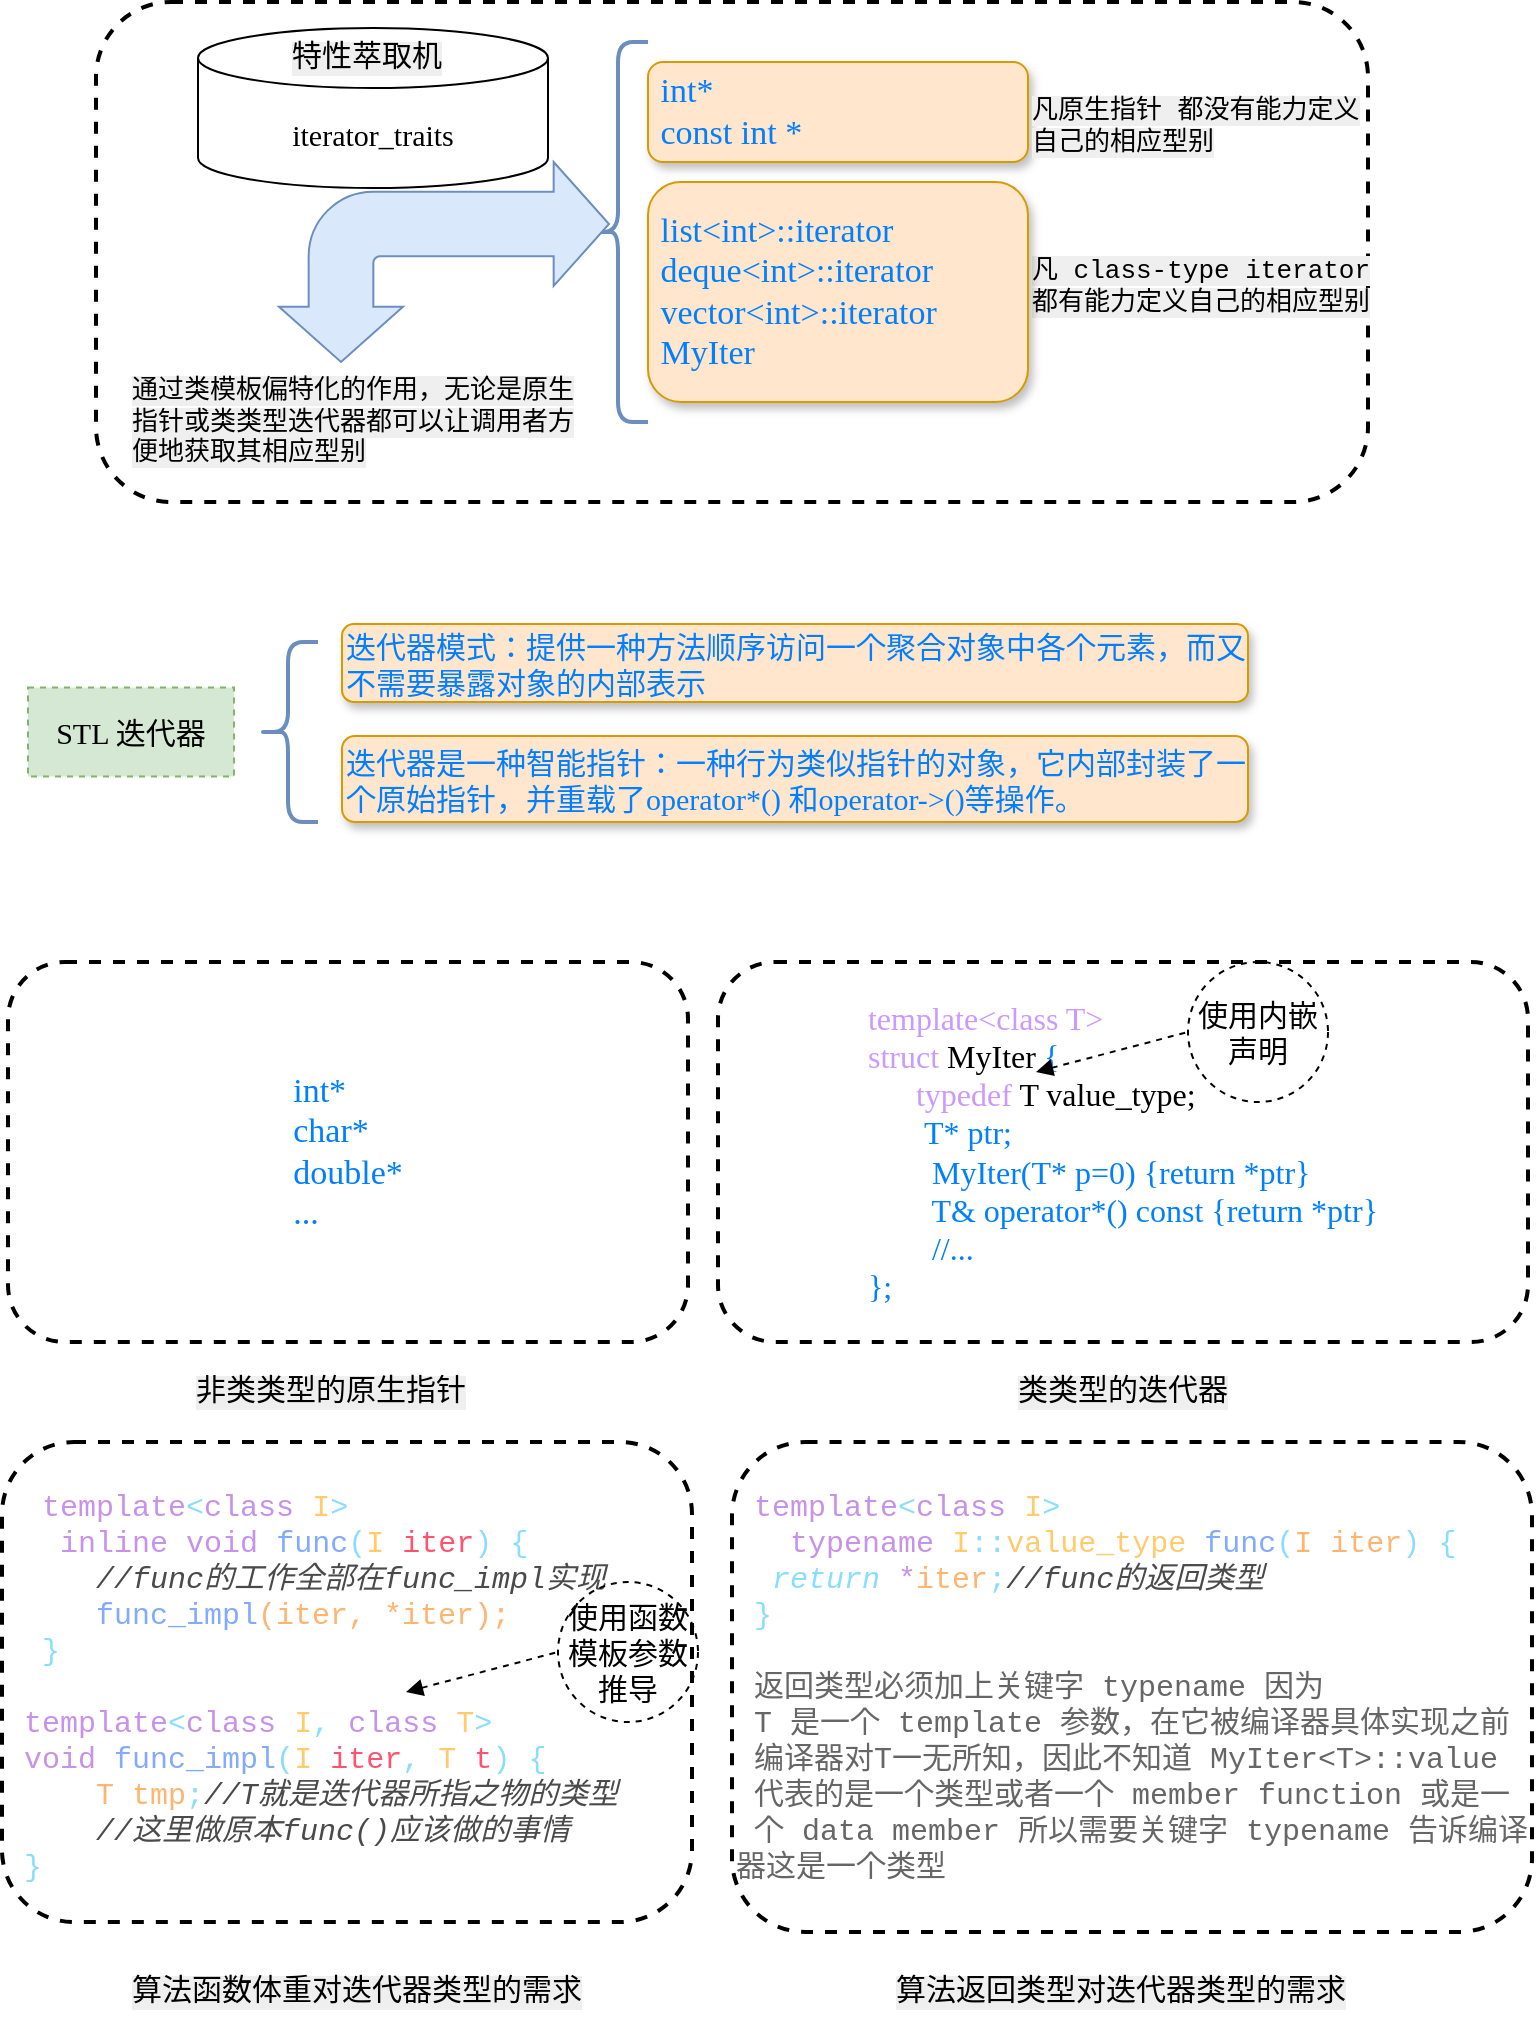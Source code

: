<mxfile version="14.1.1" type="github">
  <diagram id="Ph6nvh0KX0OQH2NLPqCL" name="Page-1">
    <mxGraphModel dx="1188" dy="641" grid="1" gridSize="10" guides="1" tooltips="1" connect="1" arrows="1" fold="1" page="1" pageScale="1" pageWidth="827" pageHeight="1169" math="0" shadow="0">
      <root>
        <mxCell id="0" />
        <mxCell id="1" parent="0" />
        <mxCell id="s04vDubmSI25b-BMHzst-8" value="&lt;font color=&quot;#007fff&quot; face=&quot;Comic Sans MS&quot;&gt;迭代器模式：提供一种方法顺序访问一个聚合对象中各个元素，而又不需要暴露对象的内部表示&lt;br&gt;&lt;/font&gt;" style="rounded=1;whiteSpace=wrap;html=1;labelBackgroundColor=none;fontSize=15;fillColor=#ffe6cc;strokeColor=#d79b00;align=left;shadow=1;sketch=0;glass=0;" parent="1" vertex="1">
          <mxGeometry x="197" y="351" width="453" height="39" as="geometry" />
        </mxCell>
        <mxCell id="s04vDubmSI25b-BMHzst-12" value="&lt;font color=&quot;#007fff&quot; face=&quot;Comic Sans MS&quot;&gt;迭代器是一种智能指针：一种行为类似指针的对象，它内部封装了一个原始指针，并重载了operator*() 和operator-&amp;gt;()等操作。&lt;br&gt;&lt;/font&gt;" style="rounded=1;whiteSpace=wrap;html=1;labelBackgroundColor=none;fontSize=15;fillColor=#ffe6cc;strokeColor=#d79b00;align=left;shadow=1;sketch=0;glass=0;" parent="1" vertex="1">
          <mxGeometry x="197" y="407" width="453" height="43" as="geometry" />
        </mxCell>
        <mxCell id="s04vDubmSI25b-BMHzst-14" value="&lt;span style=&quot;font-family: &amp;#34;courier new&amp;#34; ; font-size: 15px ; background-color: rgb(239 , 239 , 239)&quot;&gt;非类类型的原生指针&lt;/span&gt;" style="text;whiteSpace=wrap;html=1;" parent="1" vertex="1">
          <mxGeometry x="122" y="720" width="142" height="30" as="geometry" />
        </mxCell>
        <mxCell id="s04vDubmSI25b-BMHzst-16" value="&lt;div style=&quot;text-align: left ; font-size: 17px&quot;&gt;&lt;font color=&quot;#007fff&quot; face=&quot;comic sans ms&quot; style=&quot;font-size: 17px&quot;&gt;int*&lt;/font&gt;&lt;/div&gt;&lt;div style=&quot;text-align: left ; font-size: 17px&quot;&gt;&lt;font color=&quot;#007fff&quot; face=&quot;comic sans ms&quot; style=&quot;font-size: 17px&quot;&gt;char*&lt;/font&gt;&lt;/div&gt;&lt;div style=&quot;text-align: left ; font-size: 17px&quot;&gt;&lt;font color=&quot;#007fff&quot; face=&quot;comic sans ms&quot; style=&quot;font-size: 17px&quot;&gt;double*&lt;/font&gt;&lt;/div&gt;&lt;div style=&quot;text-align: left ; font-size: 17px&quot;&gt;&lt;font color=&quot;#007fff&quot; face=&quot;comic sans ms&quot; style=&quot;font-size: 17px&quot;&gt;...&lt;/font&gt;&lt;/div&gt;" style="rounded=1;whiteSpace=wrap;html=1;dashed=1;labelBackgroundColor=none;fontSize=15;fillColor=none;strokeWidth=2;" parent="1" vertex="1">
          <mxGeometry x="30" y="520" width="340" height="190" as="geometry" />
        </mxCell>
        <mxCell id="s04vDubmSI25b-BMHzst-107" value="" style="shape=curlyBracket;whiteSpace=wrap;html=1;rounded=1;fillColor=#dae8fc;strokeColor=#6c8ebf;strokeWidth=2;" parent="1" vertex="1">
          <mxGeometry x="155" y="360" width="30" height="90" as="geometry" />
        </mxCell>
        <mxCell id="s04vDubmSI25b-BMHzst-109" value="&lt;font face=&quot;Comic Sans MS&quot; style=&quot;font-size: 15px;&quot;&gt;STL 迭代器&lt;/font&gt;" style="rounded=0;whiteSpace=wrap;html=1;fillColor=#d5e8d4;strokeColor=#82b366;dashed=1;fontSize=15;" parent="1" vertex="1">
          <mxGeometry x="40" y="382.75" width="103" height="44.5" as="geometry" />
        </mxCell>
        <mxCell id="s04vDubmSI25b-BMHzst-111" value="&lt;div style=&quot;text-align: left ; font-size: 16px&quot;&gt;&lt;font color=&quot;#cc99ff&quot; face=&quot;Verdana&quot; style=&quot;font-size: 16px&quot;&gt;template&amp;lt;class T&amp;gt;&lt;/font&gt;&lt;/div&gt;&lt;div style=&quot;text-align: left ; font-size: 16px&quot;&gt;&lt;font face=&quot;Verdana&quot; style=&quot;font-size: 16px&quot;&gt;&lt;font color=&quot;#cc99ff&quot; style=&quot;font-size: 16px&quot;&gt;struct&lt;/font&gt;&lt;font color=&quot;#007fff&quot; style=&quot;font-size: 16px&quot;&gt; &lt;/font&gt;MyIter&lt;font color=&quot;#007fff&quot; style=&quot;font-size: 16px&quot;&gt; {&lt;/font&gt;&lt;/font&gt;&lt;/div&gt;&lt;div style=&quot;text-align: left ; font-size: 16px&quot;&gt;&lt;font face=&quot;Verdana&quot; style=&quot;font-size: 16px&quot;&gt;&lt;font color=&quot;#007fff&quot; style=&quot;font-size: 16px&quot;&gt;&amp;nbsp; &amp;nbsp; &amp;nbsp; &lt;/font&gt;&lt;font color=&quot;#cc99ff&quot; style=&quot;font-size: 16px&quot;&gt;typedef&lt;/font&gt;&lt;font color=&quot;#007fff&quot; style=&quot;font-size: 16px&quot;&gt; &lt;/font&gt;T value_type;&lt;/font&gt;&lt;/div&gt;&lt;div style=&quot;text-align: left ; font-size: 16px&quot;&gt;&lt;font color=&quot;#007fff&quot; face=&quot;Verdana&quot; style=&quot;font-size: 16px&quot;&gt;&amp;nbsp; &amp;nbsp; &amp;nbsp; &amp;nbsp;T* ptr;&lt;/font&gt;&lt;/div&gt;&lt;div style=&quot;text-align: left ; font-size: 16px&quot;&gt;&lt;font color=&quot;#007fff&quot; face=&quot;Verdana&quot; style=&quot;font-size: 16px&quot;&gt;&amp;nbsp; &amp;nbsp; &amp;nbsp; &amp;nbsp; MyIter(T* p=0) {return *ptr}&lt;/font&gt;&lt;/div&gt;&lt;div style=&quot;text-align: left ; font-size: 16px&quot;&gt;&lt;font face=&quot;Verdana&quot; style=&quot;font-size: 16px&quot;&gt;&lt;font color=&quot;#007fff&quot; style=&quot;font-size: 16px&quot;&gt;&amp;nbsp; &amp;nbsp; &amp;nbsp; &amp;nbsp; T&amp;amp; operator*() const {return *ptr&lt;/font&gt;&lt;span style=&quot;color: rgb(0 , 127 , 255)&quot;&gt;}&lt;/span&gt;&lt;/font&gt;&lt;/div&gt;&lt;div style=&quot;text-align: left ; font-size: 16px&quot;&gt;&lt;span style=&quot;color: rgb(0 , 127 , 255)&quot;&gt;&lt;font face=&quot;Verdana&quot; style=&quot;font-size: 16px&quot;&gt;&amp;nbsp; &amp;nbsp; &amp;nbsp; &amp;nbsp; //...&lt;/font&gt;&lt;/span&gt;&lt;/div&gt;&lt;div style=&quot;text-align: left ; font-size: 16px&quot;&gt;&lt;font color=&quot;#007fff&quot; face=&quot;Verdana&quot; style=&quot;font-size: 16px&quot;&gt;};&lt;/font&gt;&lt;/div&gt;" style="rounded=1;whiteSpace=wrap;html=1;dashed=1;labelBackgroundColor=none;fontSize=15;fillColor=none;strokeWidth=2;" parent="1" vertex="1">
          <mxGeometry x="385" y="520" width="405" height="190" as="geometry" />
        </mxCell>
        <mxCell id="s04vDubmSI25b-BMHzst-112" value="使用内嵌声明" style="ellipse;whiteSpace=wrap;html=1;dashed=1;strokeColor=#000000;fillColor=none;gradientColor=none;fontSize=15;" parent="1" vertex="1">
          <mxGeometry x="620" y="520" width="70" height="70" as="geometry" />
        </mxCell>
        <mxCell id="s04vDubmSI25b-BMHzst-116" value="" style="endArrow=none;dashed=1;html=1;fontSize=15;startArrow=block;startFill=1;entryX=0;entryY=0.5;entryDx=0;entryDy=0;" parent="1" target="s04vDubmSI25b-BMHzst-112" edge="1">
          <mxGeometry width="50" height="50" relative="1" as="geometry">
            <mxPoint x="544" y="575" as="sourcePoint" />
            <mxPoint x="594" y="525" as="targetPoint" />
          </mxGeometry>
        </mxCell>
        <mxCell id="s04vDubmSI25b-BMHzst-117" value="&lt;font face=&quot;courier new&quot;&gt;&lt;span style=&quot;font-size: 15px ; background-color: rgb(239 , 239 , 239)&quot;&gt;类类型的迭代器&lt;/span&gt;&lt;/font&gt;" style="text;whiteSpace=wrap;html=1;" parent="1" vertex="1">
          <mxGeometry x="533" y="720" width="117" height="30" as="geometry" />
        </mxCell>
        <mxCell id="s04vDubmSI25b-BMHzst-119" value="&lt;div style=&quot;color: rgb(238 , 255 , 255) ; font-family: &amp;#34;menlo&amp;#34; , &amp;#34;monaco&amp;#34; , &amp;#34;courier new&amp;#34; , monospace ; font-size: 15px ; font-style: normal ; font-weight: 400 ; letter-spacing: normal ; text-align: left ; text-indent: 0px ; text-transform: none ; word-spacing: 0px&quot;&gt;&lt;span style=&quot;color: rgb(199 , 146 , 234)&quot;&gt;&amp;nbsp;&amp;nbsp;&lt;/span&gt;&lt;/div&gt;&lt;div style=&quot;color: rgb(238 , 255 , 255) ; font-family: &amp;#34;menlo&amp;#34; , &amp;#34;monaco&amp;#34; , &amp;#34;courier new&amp;#34; , monospace ; font-size: 15px ; font-style: normal ; font-weight: 400 ; letter-spacing: normal ; text-align: left ; text-indent: 0px ; text-transform: none ; word-spacing: 0px&quot;&gt;&lt;span style=&quot;color: rgb(199 , 146 , 234)&quot;&gt;&amp;nbsp; template&lt;/span&gt;&lt;span style=&quot;color: rgb(137 , 221 , 255)&quot;&gt;&amp;lt;&lt;/span&gt;&lt;span style=&quot;color: rgb(199 , 146 , 234)&quot;&gt;class&lt;/span&gt;&lt;span&gt;&amp;nbsp;&lt;/span&gt;&lt;span style=&quot;color: rgb(255 , 203 , 107)&quot;&gt;I&lt;/span&gt;&lt;span style=&quot;color: rgb(137 , 221 , 255)&quot;&gt;&amp;gt;&lt;/span&gt;&lt;/div&gt;&lt;div style=&quot;color: rgb(238 , 255 , 255) ; font-family: &amp;#34;menlo&amp;#34; , &amp;#34;monaco&amp;#34; , &amp;#34;courier new&amp;#34; , monospace ; font-size: 15px ; font-style: normal ; font-weight: 400 ; letter-spacing: normal ; text-align: left ; text-indent: 0px ; text-transform: none ; word-spacing: 0px&quot;&gt;&lt;span style=&quot;color: rgb(199 , 146 , 234)&quot;&gt;&amp;nbsp; &amp;nbsp;inline&lt;/span&gt;&lt;span&gt;&amp;nbsp;&lt;/span&gt;&lt;span style=&quot;color: rgb(199 , 146 , 234)&quot;&gt;void&lt;/span&gt;&lt;span&gt;&amp;nbsp;&lt;/span&gt;&lt;span style=&quot;color: rgb(130 , 170 , 255)&quot;&gt;func&lt;/span&gt;&lt;span style=&quot;color: rgb(137 , 221 , 255)&quot;&gt;(&lt;/span&gt;&lt;span style=&quot;color: rgb(255 , 203 , 107)&quot;&gt;I&lt;/span&gt;&lt;span&gt;&amp;nbsp;&lt;/span&gt;&lt;span style=&quot;color: rgb(255 , 83 , 112)&quot;&gt;iter&lt;/span&gt;&lt;span style=&quot;color: rgb(137 , 221 , 255)&quot;&gt;)&lt;/span&gt;&lt;span&gt;&amp;nbsp;&lt;/span&gt;&lt;span style=&quot;color: rgb(137 , 221 , 255)&quot;&gt;{&lt;/span&gt;&lt;/div&gt;&lt;div style=&quot;color: rgb(238 , 255 , 255) ; font-family: &amp;#34;menlo&amp;#34; , &amp;#34;monaco&amp;#34; , &amp;#34;courier new&amp;#34; , monospace ; font-size: 15px ; font-style: normal ; font-weight: 400 ; letter-spacing: normal ; text-align: left ; text-indent: 0px ; text-transform: none ; word-spacing: 0px&quot;&gt;&lt;span style=&quot;color: rgb(74 , 74 , 74) ; font-style: italic&quot;&gt;&amp;nbsp; &amp;nbsp; &amp;nbsp;//func的工作全部在func_impl实现&lt;/span&gt;&lt;/div&gt;&lt;div style=&quot;font-family: &amp;#34;menlo&amp;#34; , &amp;#34;monaco&amp;#34; , &amp;#34;courier new&amp;#34; , monospace ; font-size: 15px ; font-style: normal ; font-weight: 400 ; letter-spacing: normal ; text-align: left ; text-indent: 0px ; text-transform: none ; word-spacing: 0px&quot;&gt;&lt;span style=&quot;color: rgb(130 , 170 , 255)&quot;&gt;&amp;nbsp; &amp;nbsp; &amp;nbsp;func_impl&lt;/span&gt;&lt;font color=&quot;#ffb570&quot;&gt;(iter,&amp;nbsp;*iter);&lt;/font&gt;&lt;/div&gt;&lt;div style=&quot;color: rgb(238 , 255 , 255) ; font-family: &amp;#34;menlo&amp;#34; , &amp;#34;monaco&amp;#34; , &amp;#34;courier new&amp;#34; , monospace ; font-size: 15px ; font-style: normal ; font-weight: 400 ; letter-spacing: normal ; text-align: left ; text-indent: 0px ; text-transform: none ; word-spacing: 0px&quot;&gt;&lt;span style=&quot;color: rgb(137 , 221 , 255)&quot;&gt;&amp;nbsp; }&lt;/span&gt;&lt;/div&gt;&lt;div style=&quot;color: rgb(238 , 255 , 255) ; font-family: &amp;#34;menlo&amp;#34; , &amp;#34;monaco&amp;#34; , &amp;#34;courier new&amp;#34; , monospace ; font-size: 15px ; font-style: normal ; font-weight: 400 ; letter-spacing: normal ; text-align: left ; text-indent: 0px ; text-transform: none ; word-spacing: 0px&quot;&gt;&lt;span style=&quot;color: rgb(199 , 146 , 234)&quot;&gt;&amp;nbsp;&lt;/span&gt;&lt;/div&gt;&lt;div style=&quot;color: rgb(238 , 255 , 255) ; font-family: &amp;#34;menlo&amp;#34; , &amp;#34;monaco&amp;#34; , &amp;#34;courier new&amp;#34; , monospace ; font-size: 15px ; font-style: normal ; font-weight: 400 ; letter-spacing: normal ; text-align: left ; text-indent: 0px ; text-transform: none ; word-spacing: 0px&quot;&gt;&lt;span style=&quot;color: rgb(199 , 146 , 234)&quot;&gt;&amp;nbsp;template&lt;/span&gt;&lt;span style=&quot;color: rgb(137 , 221 , 255)&quot;&gt;&amp;lt;&lt;/span&gt;&lt;span style=&quot;color: rgb(199 , 146 , 234)&quot;&gt;class&lt;/span&gt;&lt;span&gt;&amp;nbsp;&lt;/span&gt;&lt;span style=&quot;color: rgb(255 , 203 , 107)&quot;&gt;I&lt;/span&gt;&lt;span style=&quot;color: rgb(137 , 221 , 255)&quot;&gt;,&lt;/span&gt;&lt;span&gt;&amp;nbsp;&lt;/span&gt;&lt;span style=&quot;color: rgb(199 , 146 , 234)&quot;&gt;class&lt;/span&gt;&lt;span&gt;&amp;nbsp;&lt;/span&gt;&lt;span style=&quot;color: rgb(255 , 203 , 107)&quot;&gt;T&lt;/span&gt;&lt;span style=&quot;color: rgb(137 , 221 , 255)&quot;&gt;&amp;gt;&lt;/span&gt;&lt;/div&gt;&lt;div style=&quot;color: rgb(238 , 255 , 255) ; font-family: &amp;#34;menlo&amp;#34; , &amp;#34;monaco&amp;#34; , &amp;#34;courier new&amp;#34; , monospace ; font-size: 15px ; font-style: normal ; font-weight: 400 ; letter-spacing: normal ; text-align: left ; text-indent: 0px ; text-transform: none ; word-spacing: 0px&quot;&gt;&lt;span style=&quot;color: rgb(199 , 146 , 234)&quot;&gt;&amp;nbsp;void&lt;/span&gt;&lt;span&gt;&amp;nbsp;&lt;/span&gt;&lt;span style=&quot;color: rgb(130 , 170 , 255)&quot;&gt;func_impl&lt;/span&gt;&lt;span style=&quot;color: rgb(137 , 221 , 255)&quot;&gt;(&lt;/span&gt;&lt;span style=&quot;color: rgb(255 , 203 , 107)&quot;&gt;I&lt;/span&gt;&lt;span&gt;&amp;nbsp;&lt;/span&gt;&lt;span style=&quot;color: rgb(255 , 83 , 112)&quot;&gt;iter&lt;/span&gt;&lt;span style=&quot;color: rgb(137 , 221 , 255)&quot;&gt;,&lt;/span&gt;&lt;span&gt;&amp;nbsp;&lt;/span&gt;&lt;span style=&quot;color: rgb(255 , 203 , 107)&quot;&gt;T&lt;/span&gt;&lt;span&gt;&amp;nbsp;&lt;/span&gt;&lt;span style=&quot;color: rgb(255 , 83 , 112)&quot;&gt;t&lt;/span&gt;&lt;span style=&quot;color: rgb(137 , 221 , 255)&quot;&gt;)&lt;/span&gt;&lt;span&gt;&amp;nbsp;&lt;/span&gt;&lt;span style=&quot;color: rgb(137 , 221 , 255)&quot;&gt;{&lt;/span&gt;&lt;/div&gt;&lt;div style=&quot;font-family: &amp;#34;menlo&amp;#34; , &amp;#34;monaco&amp;#34; , &amp;#34;courier new&amp;#34; , monospace ; font-size: 15px ; font-style: normal ; font-weight: 400 ; letter-spacing: normal ; text-align: left ; text-indent: 0px ; text-transform: none ; word-spacing: 0px&quot;&gt;&lt;font color=&quot;#ffb570&quot;&gt;&amp;nbsp; &amp;nbsp; &amp;nbsp;T tmp&lt;/font&gt;&lt;span style=&quot;color: rgb(137 , 221 , 255)&quot;&gt;;&lt;/span&gt;&lt;span style=&quot;color: rgb(74 , 74 , 74) ; font-style: italic&quot;&gt;//T就是迭代器所指之物的类型&lt;/span&gt;&lt;/div&gt;&lt;div style=&quot;color: rgb(238 , 255 , 255) ; font-family: &amp;#34;menlo&amp;#34; , &amp;#34;monaco&amp;#34; , &amp;#34;courier new&amp;#34; , monospace ; font-size: 15px ; font-style: normal ; font-weight: 400 ; letter-spacing: normal ; text-align: left ; text-indent: 0px ; text-transform: none ; word-spacing: 0px&quot;&gt;&lt;span style=&quot;color: rgb(74 , 74 , 74) ; font-style: italic&quot;&gt;&amp;nbsp; &amp;nbsp; &amp;nbsp;//这里做原本func()应该做的事情&lt;/span&gt;&lt;/div&gt;&lt;div style=&quot;color: rgb(238 , 255 , 255) ; font-family: &amp;#34;menlo&amp;#34; , &amp;#34;monaco&amp;#34; , &amp;#34;courier new&amp;#34; , monospace ; font-size: 15px ; font-style: normal ; font-weight: 400 ; letter-spacing: normal ; text-align: left ; text-indent: 0px ; text-transform: none ; word-spacing: 0px&quot;&gt;&lt;span style=&quot;color: rgb(137 , 221 , 255)&quot;&gt;&amp;nbsp;}&lt;/span&gt;&lt;/div&gt;" style="text;whiteSpace=wrap;html=1;fontSize=15;strokeColor=#000000;dashed=1;strokeWidth=2;rounded=1;" parent="1" vertex="1">
          <mxGeometry x="27" y="760" width="345" height="240" as="geometry" />
        </mxCell>
        <mxCell id="s04vDubmSI25b-BMHzst-120" value="使用函数模板参数推导" style="ellipse;whiteSpace=wrap;html=1;dashed=1;strokeColor=#000000;fillColor=none;gradientColor=none;fontSize=15;" parent="1" vertex="1">
          <mxGeometry x="305" y="830" width="70" height="70" as="geometry" />
        </mxCell>
        <mxCell id="s04vDubmSI25b-BMHzst-121" value="" style="endArrow=none;dashed=1;html=1;fontSize=15;startArrow=block;startFill=1;entryX=0;entryY=0.5;entryDx=0;entryDy=0;" parent="1" target="s04vDubmSI25b-BMHzst-120" edge="1">
          <mxGeometry width="50" height="50" relative="1" as="geometry">
            <mxPoint x="229" y="885" as="sourcePoint" />
            <mxPoint x="279" y="835" as="targetPoint" />
          </mxGeometry>
        </mxCell>
        <mxCell id="s04vDubmSI25b-BMHzst-122" value="&lt;font face=&quot;courier new&quot;&gt;&lt;span style=&quot;font-size: 15px ; background-color: rgb(239 , 239 , 239)&quot;&gt;算法函数体重对迭代器类型的需求&lt;/span&gt;&lt;/font&gt;" style="text;whiteSpace=wrap;html=1;" parent="1" vertex="1">
          <mxGeometry x="89.5" y="1020" width="241" height="30" as="geometry" />
        </mxCell>
        <mxCell id="s04vDubmSI25b-BMHzst-125" value="&lt;div style=&quot;color: rgb(238 , 255 , 255) ; font-family: &amp;#34;menlo&amp;#34; , &amp;#34;monaco&amp;#34; , &amp;#34;courier new&amp;#34; , monospace ; font-size: 15px ; font-style: normal ; font-weight: 400 ; letter-spacing: normal ; text-align: left ; text-indent: 0px ; text-transform: none ; word-spacing: 0px&quot;&gt;&lt;span style=&quot;color: rgb(199 , 146 , 234)&quot;&gt;&amp;nbsp;&lt;/span&gt;&lt;/div&gt;&lt;div style=&quot;color: rgb(238 , 255 , 255) ; font-family: &amp;#34;menlo&amp;#34; , &amp;#34;monaco&amp;#34; , &amp;#34;courier new&amp;#34; , monospace ; font-size: 15px ; font-style: normal ; font-weight: 400 ; letter-spacing: normal ; text-align: left ; text-indent: 0px ; text-transform: none ; word-spacing: 0px&quot;&gt;&lt;span style=&quot;color: rgb(199 , 146 , 234)&quot;&gt;&amp;nbsp;template&lt;/span&gt;&lt;span style=&quot;color: rgb(137 , 221 , 255)&quot;&gt;&amp;lt;&lt;/span&gt;&lt;span style=&quot;color: rgb(199 , 146 , 234)&quot;&gt;class&lt;/span&gt;&lt;span style=&quot;color: rgb(238 , 255 , 255)&quot;&gt;&lt;span&gt;&amp;nbsp;&lt;/span&gt;&lt;/span&gt;&lt;span style=&quot;color: rgb(255 , 203 , 107)&quot;&gt;I&lt;/span&gt;&lt;span style=&quot;color: rgb(137 , 221 , 255)&quot;&gt;&amp;gt;&lt;/span&gt;&lt;/div&gt;&lt;div style=&quot;font-family: &amp;#34;menlo&amp;#34; , &amp;#34;monaco&amp;#34; , &amp;#34;courier new&amp;#34; , monospace ; font-size: 15px ; font-style: normal ; font-weight: 400 ; letter-spacing: normal ; text-align: left ; text-indent: 0px ; text-transform: none ; word-spacing: 0px&quot;&gt;&lt;span style=&quot;color: rgb(199 , 146 , 234)&quot;&gt;&amp;nbsp; &amp;nbsp;typename&lt;/span&gt;&lt;span style=&quot;color: rgb(238 , 255 , 255)&quot;&gt;&lt;span&gt;&amp;nbsp;&lt;/span&gt;&lt;/span&gt;&lt;span style=&quot;color: rgb(255 , 203 , 107)&quot;&gt;I&lt;/span&gt;&lt;span style=&quot;color: rgb(137 , 221 , 255)&quot;&gt;::&lt;/span&gt;&lt;span style=&quot;color: rgb(255 , 203 , 107)&quot;&gt;value_type&lt;/span&gt;&lt;span style=&quot;color: rgb(238 , 255 , 255)&quot;&gt;&lt;span&gt;&amp;nbsp;&lt;/span&gt;&lt;/span&gt;&lt;span style=&quot;color: rgb(130 , 170 , 255)&quot;&gt;func&lt;/span&gt;&lt;span style=&quot;color: rgb(137 , 221 , 255)&quot;&gt;(&lt;/span&gt;&lt;font color=&quot;#ffb570&quot;&gt;I iter&lt;/font&gt;&lt;span style=&quot;color: rgb(137 , 221 , 255)&quot;&gt;)&lt;/span&gt;&lt;span style=&quot;color: rgb(238 , 255 , 255)&quot;&gt;&lt;span&gt;&amp;nbsp;&lt;/span&gt;&lt;/span&gt;&lt;span style=&quot;color: rgb(137 , 221 , 255)&quot;&gt;{&lt;/span&gt;&lt;/div&gt;&lt;div style=&quot;font-family: &amp;#34;menlo&amp;#34; , &amp;#34;monaco&amp;#34; , &amp;#34;courier new&amp;#34; , monospace ; font-size: 15px ; font-style: normal ; font-weight: 400 ; letter-spacing: normal ; text-align: left ; text-indent: 0px ; text-transform: none ; word-spacing: 0px&quot;&gt;&lt;span style=&quot;color: rgb(238 , 255 , 255)&quot;&gt;&lt;/span&gt;&lt;span style=&quot;color: rgb(137 , 221 , 255) ; font-style: italic&quot;&gt;&amp;nbsp; return&lt;/span&gt;&lt;span style=&quot;color: rgb(238 , 255 , 255)&quot;&gt;&lt;span&gt;&amp;nbsp;&lt;/span&gt;&lt;/span&gt;&lt;span style=&quot;color: rgb(199 , 146 , 234)&quot;&gt;*&lt;/span&gt;&lt;font color=&quot;#ffb570&quot;&gt;iter&lt;/font&gt;&lt;span style=&quot;color: rgb(137 , 221 , 255)&quot;&gt;;&lt;/span&gt;&lt;span style=&quot;color: rgb(74 , 74 , 74) ; font-style: italic&quot;&gt;//func的返回类型&lt;/span&gt;&lt;/div&gt;&lt;div style=&quot;color: rgb(238 , 255 , 255) ; font-family: &amp;#34;menlo&amp;#34; , &amp;#34;monaco&amp;#34; , &amp;#34;courier new&amp;#34; , monospace ; font-size: 15px ; font-style: normal ; font-weight: 400 ; letter-spacing: normal ; text-align: left ; text-indent: 0px ; text-transform: none ; word-spacing: 0px&quot;&gt;&lt;span style=&quot;color: rgb(137 , 221 , 255)&quot;&gt;&amp;nbsp;}&lt;/span&gt;&lt;/div&gt;&lt;div style=&quot;color: rgb(238 , 255 , 255) ; font-family: &amp;#34;menlo&amp;#34; , &amp;#34;monaco&amp;#34; , &amp;#34;courier new&amp;#34; , monospace ; font-size: 15px ; font-style: normal ; font-weight: 400 ; letter-spacing: normal ; text-align: left ; text-indent: 0px ; text-transform: none ; word-spacing: 0px&quot;&gt;&lt;span style=&quot;color: rgb(137 , 221 , 255)&quot;&gt;&lt;br&gt;&lt;/span&gt;&lt;/div&gt;&lt;div style=&quot;color: rgb(238 , 255 , 255) ; font-family: &amp;#34;menlo&amp;#34; , &amp;#34;monaco&amp;#34; , &amp;#34;courier new&amp;#34; , monospace ; font-size: 15px ; font-style: normal ; font-weight: 400 ; letter-spacing: normal ; text-align: left ; text-indent: 0px ; text-transform: none ; word-spacing: 0px&quot;&gt;&lt;div style=&quot;color: rgb(0 , 0 , 0)&quot;&gt;&lt;font color=&quot;#666666&quot;&gt;&amp;nbsp;返回类型必须加上关键字 typename 因为&lt;/font&gt;&lt;/div&gt;&lt;div style=&quot;color: rgb(0 , 0 , 0)&quot;&gt;&lt;font color=&quot;#666666&quot;&gt;&amp;nbsp;T 是一个 template 参数，在它被编译器具体实现之前&lt;/font&gt;&lt;/div&gt;&lt;div style=&quot;color: rgb(0 , 0 , 0)&quot;&gt;&lt;font color=&quot;#666666&quot;&gt;&amp;nbsp;编译器对T一无所知，因此不知道&amp;nbsp;MyIter&amp;lt;T&amp;gt;::value&amp;nbsp; &amp;nbsp;代表的是一个类型&lt;/font&gt;&lt;span style=&quot;color: rgb(102 , 102 , 102)&quot;&gt;或者一个 member function 或是一&amp;nbsp; &amp;nbsp;个 data member&amp;nbsp;&lt;/span&gt;&lt;span style=&quot;color: rgb(102 , 102 , 102)&quot;&gt;所以需要关键字 typename 告诉编译 器这是一个类型&lt;/span&gt;&lt;/div&gt;&lt;/div&gt;" style="text;whiteSpace=wrap;html=1;fontSize=15;dashed=1;strokeWidth=2;rounded=1;strokeColor=#000000;" parent="1" vertex="1">
          <mxGeometry x="392" y="760" width="400" height="245" as="geometry" />
        </mxCell>
        <mxCell id="s04vDubmSI25b-BMHzst-128" value="&lt;font face=&quot;courier new&quot;&gt;&lt;span style=&quot;font-size: 15px ; background-color: rgb(239 , 239 , 239)&quot;&gt;算法返回类型对迭代器类型的需求&lt;/span&gt;&lt;/font&gt;" style="text;whiteSpace=wrap;html=1;" parent="1" vertex="1">
          <mxGeometry x="471.5" y="1020" width="241" height="30" as="geometry" />
        </mxCell>
        <mxCell id="aeZw1qRLil_mzyvFNiZ3-1" value="&lt;div style=&quot;text-align: left ; font-size: 17px&quot;&gt;&lt;br&gt;&lt;/div&gt;" style="rounded=1;whiteSpace=wrap;html=1;dashed=1;labelBackgroundColor=none;fontSize=15;fillColor=none;strokeWidth=2;" vertex="1" parent="1">
          <mxGeometry x="74" y="40" width="636" height="250" as="geometry" />
        </mxCell>
        <mxCell id="aeZw1qRLil_mzyvFNiZ3-2" value="&lt;font face=&quot;Comic Sans MS&quot; style=&quot;font-size: 15px&quot;&gt;iterator_traits&lt;/font&gt;" style="shape=cylinder3;whiteSpace=wrap;html=1;boundedLbl=1;backgroundOutline=1;size=15;" vertex="1" parent="1">
          <mxGeometry x="125" y="53" width="175" height="80" as="geometry" />
        </mxCell>
        <mxCell id="aeZw1qRLil_mzyvFNiZ3-3" value="&lt;font face=&quot;courier new&quot;&gt;&lt;span style=&quot;font-size: 15px ; background-color: rgb(239 , 239 , 239)&quot;&gt;特性萃取机&lt;/span&gt;&lt;/font&gt;" style="text;whiteSpace=wrap;html=1;" vertex="1" parent="1">
          <mxGeometry x="170" y="53" width="80" height="30" as="geometry" />
        </mxCell>
        <mxCell id="aeZw1qRLil_mzyvFNiZ3-4" value="" style="shape=curlyBracket;whiteSpace=wrap;html=1;rounded=1;fillColor=#dae8fc;strokeColor=#6c8ebf;strokeWidth=2;" vertex="1" parent="1">
          <mxGeometry x="320" y="60" width="30" height="190" as="geometry" />
        </mxCell>
        <mxCell id="aeZw1qRLil_mzyvFNiZ3-5" value="&lt;font color=&quot;#007fff&quot; face=&quot;Comic Sans MS&quot; style=&quot;font-size: 17px&quot;&gt;&amp;nbsp;&lt;br&gt;&amp;nbsp;int*&lt;br&gt;&amp;nbsp;const int *&lt;br&gt;&amp;nbsp;&lt;br&gt;&lt;/font&gt;" style="rounded=1;whiteSpace=wrap;html=1;labelBackgroundColor=none;fontSize=15;fillColor=#ffe6cc;strokeColor=#d79b00;align=left;shadow=1;sketch=0;glass=0;" vertex="1" parent="1">
          <mxGeometry x="350" y="70" width="190" height="50" as="geometry" />
        </mxCell>
        <mxCell id="aeZw1qRLil_mzyvFNiZ3-6" value="&lt;font face=&quot;courier new&quot; size=&quot;1&quot;&gt;&lt;span style=&quot;background-color: rgb(239 , 239 , 239) ; font-size: 13px&quot;&gt;凡 class-type iterator 都有能力定义自己的相应型别&lt;/span&gt;&lt;/font&gt;" style="text;whiteSpace=wrap;html=1;" vertex="1" parent="1">
          <mxGeometry x="540" y="160" width="180" height="70" as="geometry" />
        </mxCell>
        <mxCell id="aeZw1qRLil_mzyvFNiZ3-7" value="&lt;font face=&quot;courier new&quot; size=&quot;1&quot;&gt;&lt;span style=&quot;background-color: rgb(239 , 239 , 239) ; font-size: 13px&quot;&gt;凡原生指针 都没有能力定义自己的相应型别&lt;/span&gt;&lt;/font&gt;" style="text;whiteSpace=wrap;html=1;" vertex="1" parent="1">
          <mxGeometry x="540" y="80" width="170" height="70" as="geometry" />
        </mxCell>
        <mxCell id="aeZw1qRLil_mzyvFNiZ3-9" value="&lt;span style=&quot;color: rgb(0 , 127 , 255) ; font-family: &amp;#34;comic sans ms&amp;#34; ; font-size: 17px&quot;&gt;&amp;nbsp;list&amp;lt;int&amp;gt;::iterator&lt;/span&gt;&lt;br style=&quot;color: rgb(0 , 127 , 255) ; font-family: &amp;#34;comic sans ms&amp;#34; ; font-size: 17px&quot;&gt;&lt;span style=&quot;color: rgb(0 , 127 , 255) ; font-family: &amp;#34;comic sans ms&amp;#34; ; font-size: 17px&quot;&gt;&amp;nbsp;deque&amp;lt;int&amp;gt;::iterator&lt;/span&gt;&lt;br style=&quot;color: rgb(0 , 127 , 255) ; font-family: &amp;#34;comic sans ms&amp;#34; ; font-size: 17px&quot;&gt;&lt;span style=&quot;color: rgb(0 , 127 , 255) ; font-family: &amp;#34;comic sans ms&amp;#34; ; font-size: 17px&quot;&gt;&amp;nbsp;vector&amp;lt;int&amp;gt;::iterator&lt;/span&gt;&lt;br style=&quot;color: rgb(0 , 127 , 255) ; font-family: &amp;#34;comic sans ms&amp;#34; ; font-size: 17px&quot;&gt;&lt;span style=&quot;color: rgb(0 , 127 , 255) ; font-family: &amp;#34;comic sans ms&amp;#34; ; font-size: 17px&quot;&gt;&amp;nbsp;MyIter&lt;/span&gt;&lt;font color=&quot;#007fff&quot; face=&quot;Comic Sans MS&quot; style=&quot;font-size: 17px&quot;&gt;&lt;br&gt;&lt;/font&gt;" style="rounded=1;whiteSpace=wrap;html=1;labelBackgroundColor=none;fontSize=15;fillColor=#ffe6cc;strokeColor=#d79b00;align=left;shadow=1;sketch=0;glass=0;" vertex="1" parent="1">
          <mxGeometry x="350" y="130" width="190" height="110" as="geometry" />
        </mxCell>
        <mxCell id="aeZw1qRLil_mzyvFNiZ3-11" value="" style="html=1;shadow=0;dashed=0;align=center;verticalAlign=middle;shape=mxgraph.arrows2.bendDoubleArrow;dy=16.17;dx=27.67;arrowHead=62;rounded=1;fillColor=#dae8fc;strokeColor=#6c8ebf;" vertex="1" parent="1">
          <mxGeometry x="165.5" y="120" width="165" height="100" as="geometry" />
        </mxCell>
        <mxCell id="aeZw1qRLil_mzyvFNiZ3-12" value="&lt;font face=&quot;courier new&quot; size=&quot;1&quot;&gt;&lt;span style=&quot;background-color: rgb(239 , 239 , 239) ; font-size: 13px&quot;&gt;通过类模板偏特化的作用，无论是原生指针或类类型迭代器都可以让调用者方便地获取其相应型别&lt;br&gt;&lt;/span&gt;&lt;/font&gt;" style="text;whiteSpace=wrap;html=1;" vertex="1" parent="1">
          <mxGeometry x="90" y="220" width="230" height="60" as="geometry" />
        </mxCell>
      </root>
    </mxGraphModel>
  </diagram>
</mxfile>
